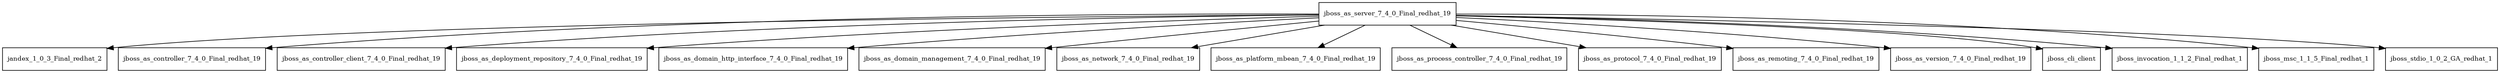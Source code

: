 digraph jboss_as_server_7_4_0_Final_redhat_19_dependencies {
  node [shape = box, fontsize=10.0];
  jboss_as_server_7_4_0_Final_redhat_19 -> jandex_1_0_3_Final_redhat_2;
  jboss_as_server_7_4_0_Final_redhat_19 -> jboss_as_controller_7_4_0_Final_redhat_19;
  jboss_as_server_7_4_0_Final_redhat_19 -> jboss_as_controller_client_7_4_0_Final_redhat_19;
  jboss_as_server_7_4_0_Final_redhat_19 -> jboss_as_deployment_repository_7_4_0_Final_redhat_19;
  jboss_as_server_7_4_0_Final_redhat_19 -> jboss_as_domain_http_interface_7_4_0_Final_redhat_19;
  jboss_as_server_7_4_0_Final_redhat_19 -> jboss_as_domain_management_7_4_0_Final_redhat_19;
  jboss_as_server_7_4_0_Final_redhat_19 -> jboss_as_network_7_4_0_Final_redhat_19;
  jboss_as_server_7_4_0_Final_redhat_19 -> jboss_as_platform_mbean_7_4_0_Final_redhat_19;
  jboss_as_server_7_4_0_Final_redhat_19 -> jboss_as_process_controller_7_4_0_Final_redhat_19;
  jboss_as_server_7_4_0_Final_redhat_19 -> jboss_as_protocol_7_4_0_Final_redhat_19;
  jboss_as_server_7_4_0_Final_redhat_19 -> jboss_as_remoting_7_4_0_Final_redhat_19;
  jboss_as_server_7_4_0_Final_redhat_19 -> jboss_as_version_7_4_0_Final_redhat_19;
  jboss_as_server_7_4_0_Final_redhat_19 -> jboss_cli_client;
  jboss_as_server_7_4_0_Final_redhat_19 -> jboss_invocation_1_1_2_Final_redhat_1;
  jboss_as_server_7_4_0_Final_redhat_19 -> jboss_msc_1_1_5_Final_redhat_1;
  jboss_as_server_7_4_0_Final_redhat_19 -> jboss_stdio_1_0_2_GA_redhat_1;
}
